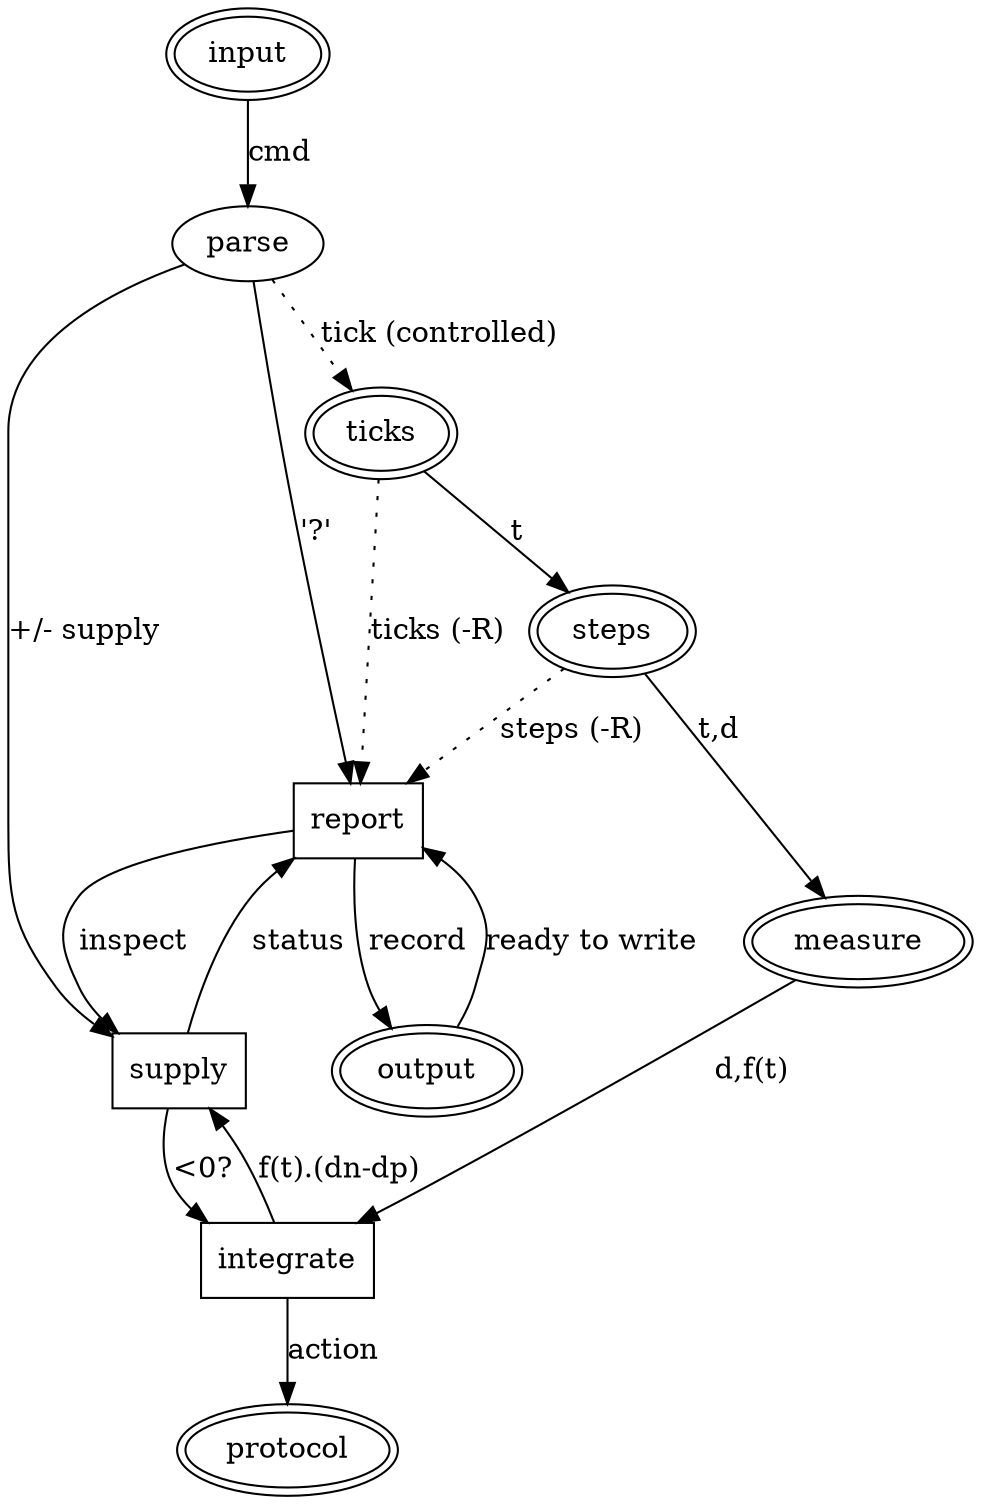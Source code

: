 digraph G {
   input [peripheries=2];
   supply [shape=box];
   integrate [shape=box];
   report [shape=box];
   ticks [peripheries=2];
   protocol [peripheries=2];
   steps [peripheries=2];
   measure [peripheries=2];

   input -> parse [label="cmd"];
   parse -> supply [label="+/- supply"];
   parse -> report [label="'?'"];
   
   output [peripheries=2];
   output -> report [label="ready to write"];
   report -> output [label="record"];
   report -> supply [label="inspect"];
   report -> supply [label="status",dir="back"]

   parse -> ticks [style=dotted,label="tick (controlled)"];
   ticks -> steps [label="t"];

   ticks -> report [style=dotted,label="ticks (-R)"];
   steps -> report [style=dotted,label="steps (-R)"];

   integrate -> supply [label="f(t).(dn-dp)"];
   supply -> integrate [label="<0?"];
   integrate -> protocol [label="action"];

   steps -> measure [label="t,d"];
   measure -> integrate [label="d,f(t)"];
  
}